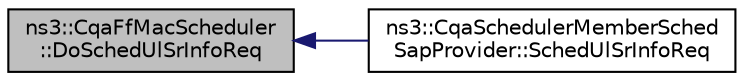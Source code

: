 digraph "ns3::CqaFfMacScheduler::DoSchedUlSrInfoReq"
{
  edge [fontname="Helvetica",fontsize="10",labelfontname="Helvetica",labelfontsize="10"];
  node [fontname="Helvetica",fontsize="10",shape=record];
  rankdir="LR";
  Node1 [label="ns3::CqaFfMacScheduler\l::DoSchedUlSrInfoReq",height=0.2,width=0.4,color="black", fillcolor="grey75", style="filled", fontcolor="black"];
  Node1 -> Node2 [dir="back",color="midnightblue",fontsize="10",style="solid"];
  Node2 [label="ns3::CqaSchedulerMemberSched\lSapProvider::SchedUlSrInfoReq",height=0.2,width=0.4,color="black", fillcolor="white", style="filled",URL="$de/da2/classns3_1_1CqaSchedulerMemberSchedSapProvider.html#a2d265d622849aa5b64ddc4ad1d85436d"];
}
